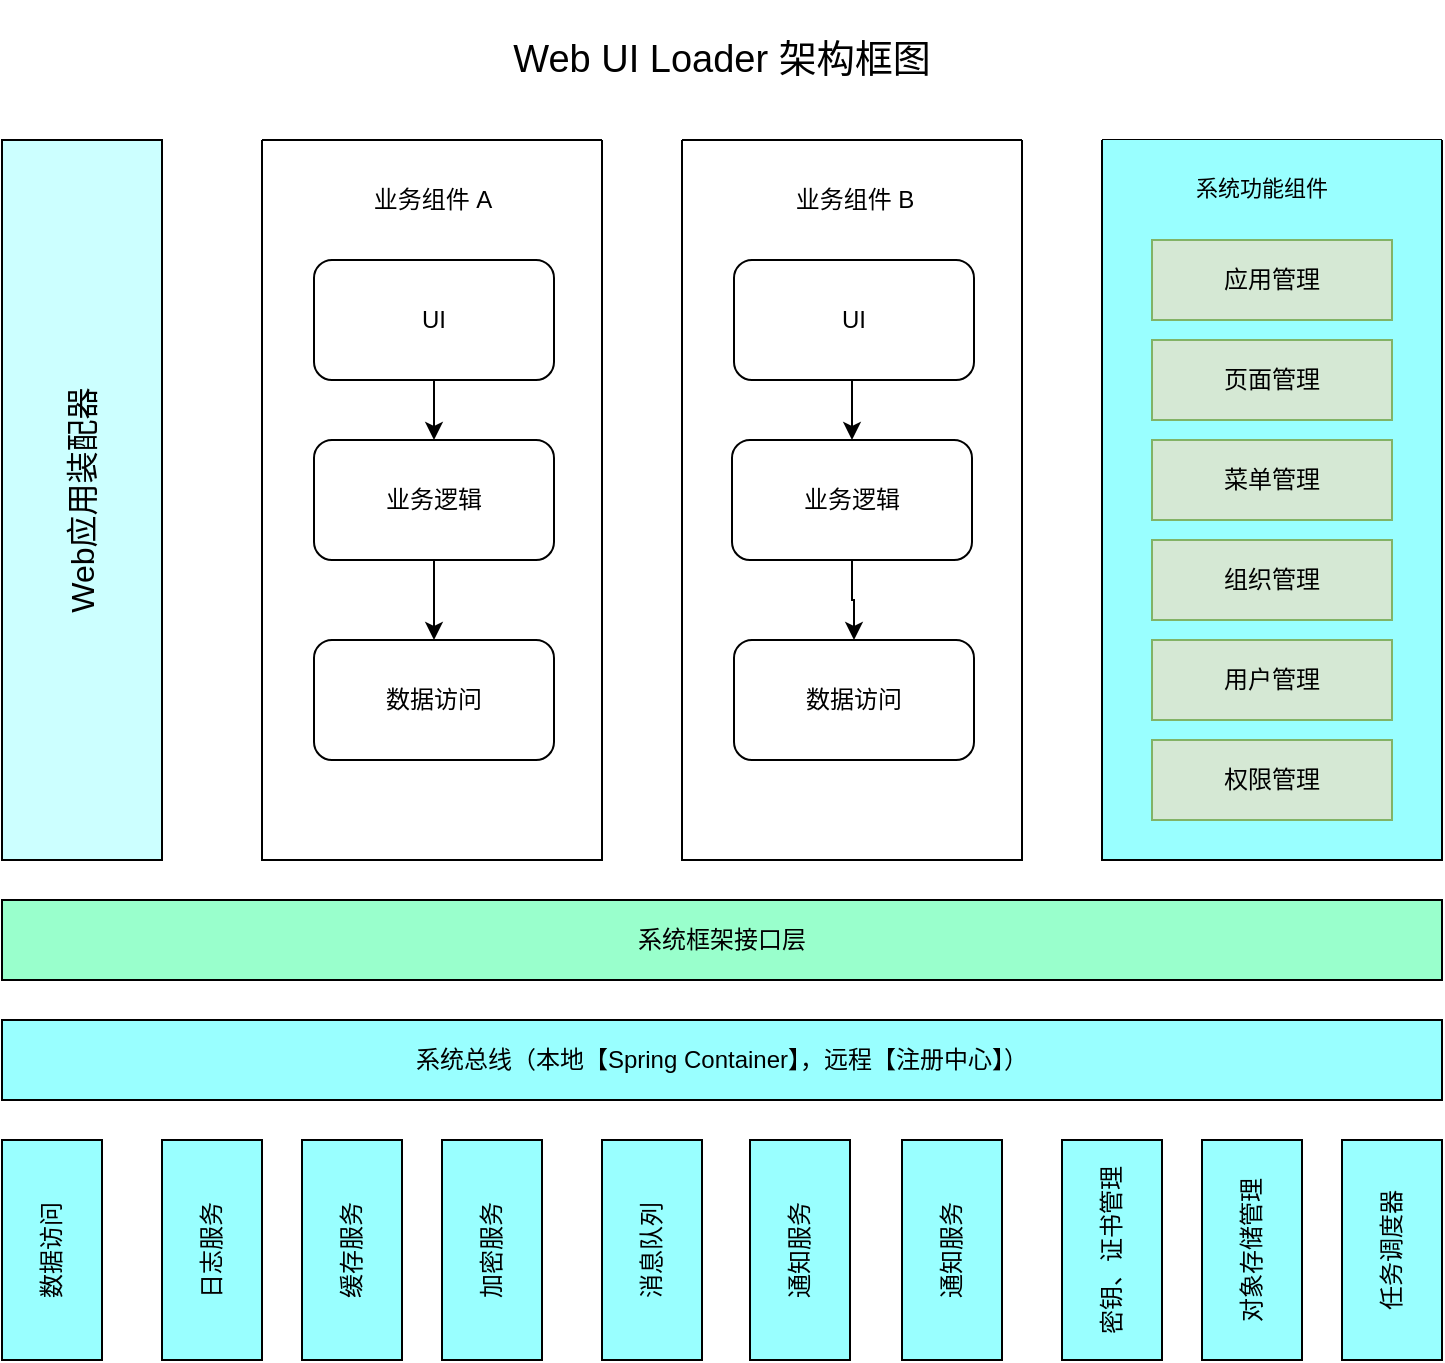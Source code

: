 <mxfile version="14.9.4" type="github">
  <diagram id="SoaL3gLZ2YO1JH6Mpvok" name="Page-1">
    <mxGraphModel dx="1422" dy="780" grid="1" gridSize="10" guides="1" tooltips="1" connect="1" arrows="1" fold="1" page="1" pageScale="1" pageWidth="827" pageHeight="1169" math="0" shadow="0">
      <root>
        <mxCell id="0" />
        <mxCell id="1" parent="0" />
        <mxCell id="3pJKEMpyGUiEuK4JpZSY-1" value="&lt;div style=&quot;font-size: 16px;&quot;&gt;Web应用装配器&lt;/div&gt;" style="rounded=0;whiteSpace=wrap;html=1;horizontal=0;fontSize=16;labelBackgroundColor=none;fillColor=#CCFFFF;" parent="1" vertex="1">
          <mxGeometry x="40" y="140" width="80" height="360" as="geometry" />
        </mxCell>
        <mxCell id="mTiEajPiZR37RKjkDfnB-1" value="&lt;div style=&quot;font-size: 19px;&quot;&gt;Web UI Loader 架构框图&lt;/div&gt;" style="text;html=1;strokeColor=none;fillColor=none;align=center;verticalAlign=middle;whiteSpace=wrap;rounded=0;fontSize=19;" vertex="1" parent="1">
          <mxGeometry x="285" y="70" width="230" height="60" as="geometry" />
        </mxCell>
        <mxCell id="mTiEajPiZR37RKjkDfnB-4" value="系统总线（本地【Spring Container】，远程【注册中心】）" style="rounded=0;whiteSpace=wrap;html=1;fillColor=#99FFFF;" vertex="1" parent="1">
          <mxGeometry x="40" y="580" width="720" height="40" as="geometry" />
        </mxCell>
        <mxCell id="mTiEajPiZR37RKjkDfnB-5" value="" style="swimlane;startSize=0;" vertex="1" parent="1">
          <mxGeometry x="380" y="140" width="170" height="360" as="geometry" />
        </mxCell>
        <mxCell id="mTiEajPiZR37RKjkDfnB-20" style="edgeStyle=orthogonalEdgeStyle;rounded=0;orthogonalLoop=1;jettySize=auto;html=1;exitX=0.5;exitY=1;exitDx=0;exitDy=0;entryX=0.5;entryY=0;entryDx=0;entryDy=0;" edge="1" parent="mTiEajPiZR37RKjkDfnB-5" source="3pJKEMpyGUiEuK4JpZSY-2" target="3pJKEMpyGUiEuK4JpZSY-3">
          <mxGeometry relative="1" as="geometry" />
        </mxCell>
        <mxCell id="3pJKEMpyGUiEuK4JpZSY-2" value="UI" style="rounded=1;whiteSpace=wrap;html=1;" parent="mTiEajPiZR37RKjkDfnB-5" vertex="1">
          <mxGeometry x="26" y="60" width="120" height="60" as="geometry" />
        </mxCell>
        <mxCell id="mTiEajPiZR37RKjkDfnB-21" style="edgeStyle=orthogonalEdgeStyle;rounded=0;orthogonalLoop=1;jettySize=auto;html=1;exitX=0.5;exitY=1;exitDx=0;exitDy=0;entryX=0.5;entryY=0;entryDx=0;entryDy=0;" edge="1" parent="mTiEajPiZR37RKjkDfnB-5" source="3pJKEMpyGUiEuK4JpZSY-3" target="3pJKEMpyGUiEuK4JpZSY-4">
          <mxGeometry relative="1" as="geometry" />
        </mxCell>
        <mxCell id="3pJKEMpyGUiEuK4JpZSY-3" value="业务逻辑" style="rounded=1;whiteSpace=wrap;html=1;" parent="mTiEajPiZR37RKjkDfnB-5" vertex="1">
          <mxGeometry x="25" y="150" width="120" height="60" as="geometry" />
        </mxCell>
        <mxCell id="3pJKEMpyGUiEuK4JpZSY-4" value="数据访问" style="rounded=1;whiteSpace=wrap;html=1;" parent="mTiEajPiZR37RKjkDfnB-5" vertex="1">
          <mxGeometry x="26" y="250" width="120" height="60" as="geometry" />
        </mxCell>
        <mxCell id="mTiEajPiZR37RKjkDfnB-17" value="业务组件 B" style="text;html=1;align=center;verticalAlign=middle;resizable=0;points=[];autosize=1;strokeColor=none;" vertex="1" parent="mTiEajPiZR37RKjkDfnB-5">
          <mxGeometry x="51" y="20" width="70" height="20" as="geometry" />
        </mxCell>
        <mxCell id="mTiEajPiZR37RKjkDfnB-6" value="" style="swimlane;startSize=0;" vertex="1" parent="1">
          <mxGeometry x="170" y="140" width="170" height="360" as="geometry" />
        </mxCell>
        <mxCell id="mTiEajPiZR37RKjkDfnB-18" style="edgeStyle=orthogonalEdgeStyle;rounded=0;orthogonalLoop=1;jettySize=auto;html=1;exitX=0.5;exitY=1;exitDx=0;exitDy=0;" edge="1" parent="mTiEajPiZR37RKjkDfnB-6" source="mTiEajPiZR37RKjkDfnB-7" target="mTiEajPiZR37RKjkDfnB-8">
          <mxGeometry relative="1" as="geometry" />
        </mxCell>
        <mxCell id="mTiEajPiZR37RKjkDfnB-7" value="UI" style="rounded=1;whiteSpace=wrap;html=1;" vertex="1" parent="mTiEajPiZR37RKjkDfnB-6">
          <mxGeometry x="26" y="60" width="120" height="60" as="geometry" />
        </mxCell>
        <mxCell id="mTiEajPiZR37RKjkDfnB-19" style="edgeStyle=orthogonalEdgeStyle;rounded=0;orthogonalLoop=1;jettySize=auto;html=1;exitX=0.5;exitY=1;exitDx=0;exitDy=0;entryX=0.5;entryY=0;entryDx=0;entryDy=0;" edge="1" parent="mTiEajPiZR37RKjkDfnB-6" source="mTiEajPiZR37RKjkDfnB-8" target="mTiEajPiZR37RKjkDfnB-9">
          <mxGeometry relative="1" as="geometry" />
        </mxCell>
        <mxCell id="mTiEajPiZR37RKjkDfnB-8" value="业务逻辑" style="rounded=1;whiteSpace=wrap;html=1;" vertex="1" parent="mTiEajPiZR37RKjkDfnB-6">
          <mxGeometry x="26" y="150" width="120" height="60" as="geometry" />
        </mxCell>
        <mxCell id="mTiEajPiZR37RKjkDfnB-9" value="数据访问" style="rounded=1;whiteSpace=wrap;html=1;" vertex="1" parent="mTiEajPiZR37RKjkDfnB-6">
          <mxGeometry x="26" y="250" width="120" height="60" as="geometry" />
        </mxCell>
        <mxCell id="mTiEajPiZR37RKjkDfnB-10" value="业务组件 A" style="text;html=1;align=center;verticalAlign=middle;resizable=0;points=[];autosize=1;strokeColor=none;" vertex="1" parent="mTiEajPiZR37RKjkDfnB-6">
          <mxGeometry x="50" y="20" width="70" height="20" as="geometry" />
        </mxCell>
        <mxCell id="mTiEajPiZR37RKjkDfnB-23" value="" style="swimlane;startSize=0;labelBackgroundColor=#ffffff;fillColor=#99FFFF;swimlaneFillColor=#99FFFF;" vertex="1" parent="1">
          <mxGeometry x="590" y="140" width="170" height="360" as="geometry">
            <mxRectangle x="610" y="240" width="50" height="40" as="alternateBounds" />
          </mxGeometry>
        </mxCell>
        <mxCell id="mTiEajPiZR37RKjkDfnB-24" value="用户管理" style="rounded=0;whiteSpace=wrap;html=1;fillColor=#d5e8d4;strokeColor=#82b366;" vertex="1" parent="mTiEajPiZR37RKjkDfnB-23">
          <mxGeometry x="25" y="250" width="120" height="40" as="geometry" />
        </mxCell>
        <mxCell id="mTiEajPiZR37RKjkDfnB-25" value="组织管理" style="rounded=0;whiteSpace=wrap;html=1;fillColor=#d5e8d4;strokeColor=#82b366;" vertex="1" parent="mTiEajPiZR37RKjkDfnB-23">
          <mxGeometry x="25" y="200" width="120" height="40" as="geometry" />
        </mxCell>
        <mxCell id="mTiEajPiZR37RKjkDfnB-34" value="权限管理" style="rounded=0;whiteSpace=wrap;html=1;fillColor=#d5e8d4;strokeColor=#82b366;" vertex="1" parent="mTiEajPiZR37RKjkDfnB-23">
          <mxGeometry x="25" y="300" width="120" height="40" as="geometry" />
        </mxCell>
        <mxCell id="mTiEajPiZR37RKjkDfnB-36" value="系统功能组件" style="text;html=1;strokeColor=none;fillColor=none;align=center;verticalAlign=middle;whiteSpace=wrap;rounded=0;fontSize=11;" vertex="1" parent="mTiEajPiZR37RKjkDfnB-23">
          <mxGeometry x="40" y="9" width="80" height="30" as="geometry" />
        </mxCell>
        <mxCell id="mTiEajPiZR37RKjkDfnB-37" value="页面管理" style="rounded=0;whiteSpace=wrap;html=1;fillColor=#d5e8d4;strokeColor=#82b366;" vertex="1" parent="mTiEajPiZR37RKjkDfnB-23">
          <mxGeometry x="25" y="100" width="120" height="40" as="geometry" />
        </mxCell>
        <mxCell id="mTiEajPiZR37RKjkDfnB-39" value="菜单管理" style="rounded=0;whiteSpace=wrap;html=1;fillColor=#d5e8d4;strokeColor=#82b366;" vertex="1" parent="mTiEajPiZR37RKjkDfnB-23">
          <mxGeometry x="25" y="150" width="120" height="40" as="geometry" />
        </mxCell>
        <mxCell id="mTiEajPiZR37RKjkDfnB-41" value="应用管理" style="rounded=0;whiteSpace=wrap;html=1;fillColor=#d5e8d4;strokeColor=#82b366;" vertex="1" parent="mTiEajPiZR37RKjkDfnB-23">
          <mxGeometry x="25" y="50" width="120" height="40" as="geometry" />
        </mxCell>
        <mxCell id="mTiEajPiZR37RKjkDfnB-26" value="数据访问" style="rounded=0;whiteSpace=wrap;html=1;horizontal=0;fillColor=#99FFFF;" vertex="1" parent="1">
          <mxGeometry x="40" y="640" width="50" height="110" as="geometry" />
        </mxCell>
        <mxCell id="mTiEajPiZR37RKjkDfnB-27" value="日志服务" style="rounded=0;whiteSpace=wrap;html=1;horizontal=0;fillColor=#99FFFF;" vertex="1" parent="1">
          <mxGeometry x="120" y="640" width="50" height="110" as="geometry" />
        </mxCell>
        <mxCell id="mTiEajPiZR37RKjkDfnB-28" value="缓存服务" style="rounded=0;whiteSpace=wrap;html=1;horizontal=0;fillColor=#99FFFF;" vertex="1" parent="1">
          <mxGeometry x="190" y="640" width="50" height="110" as="geometry" />
        </mxCell>
        <mxCell id="mTiEajPiZR37RKjkDfnB-29" value="加密服务" style="rounded=0;whiteSpace=wrap;html=1;horizontal=0;fillColor=#99FFFF;" vertex="1" parent="1">
          <mxGeometry x="260" y="640" width="50" height="110" as="geometry" />
        </mxCell>
        <mxCell id="mTiEajPiZR37RKjkDfnB-30" value="消息队列" style="rounded=0;whiteSpace=wrap;html=1;horizontal=0;fillColor=#99FFFF;" vertex="1" parent="1">
          <mxGeometry x="340" y="640" width="50" height="110" as="geometry" />
        </mxCell>
        <mxCell id="mTiEajPiZR37RKjkDfnB-31" value="通知服务" style="rounded=0;whiteSpace=wrap;html=1;horizontal=0;fillColor=#99FFFF;" vertex="1" parent="1">
          <mxGeometry x="414" y="640" width="50" height="110" as="geometry" />
        </mxCell>
        <mxCell id="mTiEajPiZR37RKjkDfnB-32" value="系统框架接口层" style="rounded=0;whiteSpace=wrap;html=1;fillColor=#99FFCC;" vertex="1" parent="1">
          <mxGeometry x="40" y="520" width="720" height="40" as="geometry" />
        </mxCell>
        <mxCell id="mTiEajPiZR37RKjkDfnB-33" value="通知服务" style="rounded=0;whiteSpace=wrap;html=1;horizontal=0;fillColor=#99FFFF;" vertex="1" parent="1">
          <mxGeometry x="490" y="640" width="50" height="110" as="geometry" />
        </mxCell>
        <mxCell id="mTiEajPiZR37RKjkDfnB-42" value="&lt;div&gt;密钥、证书管理&lt;/div&gt;" style="rounded=0;whiteSpace=wrap;html=1;horizontal=0;fillColor=#99FFFF;" vertex="1" parent="1">
          <mxGeometry x="570" y="640" width="50" height="110" as="geometry" />
        </mxCell>
        <mxCell id="mTiEajPiZR37RKjkDfnB-43" value="对象存储管理" style="rounded=0;whiteSpace=wrap;html=1;horizontal=0;fillColor=#99FFFF;" vertex="1" parent="1">
          <mxGeometry x="640" y="640" width="50" height="110" as="geometry" />
        </mxCell>
        <mxCell id="mTiEajPiZR37RKjkDfnB-44" value="任务调度器" style="rounded=0;whiteSpace=wrap;html=1;horizontal=0;fillColor=#99FFFF;" vertex="1" parent="1">
          <mxGeometry x="710" y="640" width="50" height="110" as="geometry" />
        </mxCell>
      </root>
    </mxGraphModel>
  </diagram>
</mxfile>
